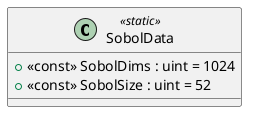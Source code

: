 @startuml
class SobolData <<static>> {
    + <<const>> SobolDims : uint = 1024
    + <<const>> SobolSize : uint = 52
}
@enduml
